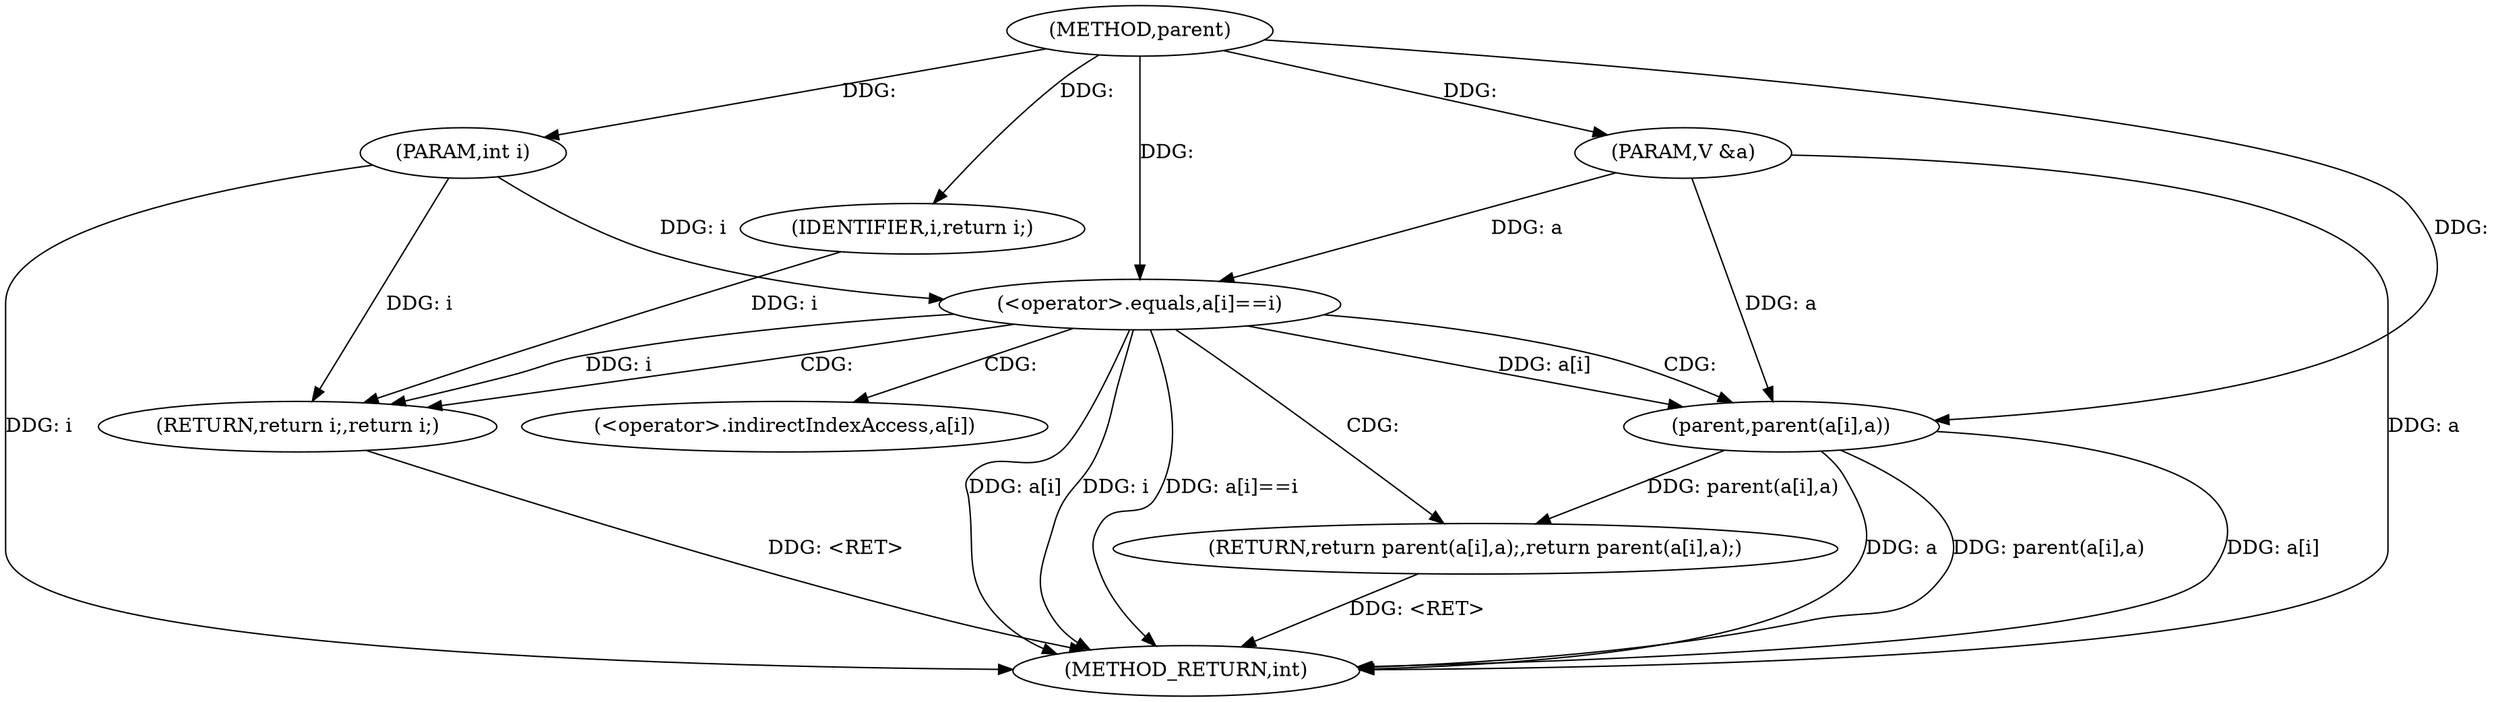 digraph "parent" {  
"1000152" [label = "(METHOD,parent)" ]
"1000170" [label = "(METHOD_RETURN,int)" ]
"1000153" [label = "(PARAM,int i)" ]
"1000154" [label = "(PARAM,V &a)" ]
"1000164" [label = "(RETURN,return parent(a[i],a);,return parent(a[i],a);)" ]
"1000157" [label = "(<operator>.equals,a[i]==i)" ]
"1000162" [label = "(RETURN,return i;,return i;)" ]
"1000165" [label = "(parent,parent(a[i],a))" ]
"1000163" [label = "(IDENTIFIER,i,return i;)" ]
"1000166" [label = "(<operator>.indirectIndexAccess,a[i])" ]
  "1000162" -> "1000170"  [ label = "DDG: <RET>"] 
  "1000153" -> "1000170"  [ label = "DDG: i"] 
  "1000154" -> "1000170"  [ label = "DDG: a"] 
  "1000157" -> "1000170"  [ label = "DDG: a[i]"] 
  "1000157" -> "1000170"  [ label = "DDG: i"] 
  "1000157" -> "1000170"  [ label = "DDG: a[i]==i"] 
  "1000165" -> "1000170"  [ label = "DDG: a[i]"] 
  "1000165" -> "1000170"  [ label = "DDG: a"] 
  "1000165" -> "1000170"  [ label = "DDG: parent(a[i],a)"] 
  "1000164" -> "1000170"  [ label = "DDG: <RET>"] 
  "1000152" -> "1000153"  [ label = "DDG: "] 
  "1000152" -> "1000154"  [ label = "DDG: "] 
  "1000165" -> "1000164"  [ label = "DDG: parent(a[i],a)"] 
  "1000163" -> "1000162"  [ label = "DDG: i"] 
  "1000157" -> "1000162"  [ label = "DDG: i"] 
  "1000153" -> "1000162"  [ label = "DDG: i"] 
  "1000154" -> "1000157"  [ label = "DDG: a"] 
  "1000153" -> "1000157"  [ label = "DDG: i"] 
  "1000152" -> "1000157"  [ label = "DDG: "] 
  "1000152" -> "1000163"  [ label = "DDG: "] 
  "1000157" -> "1000165"  [ label = "DDG: a[i]"] 
  "1000154" -> "1000165"  [ label = "DDG: a"] 
  "1000152" -> "1000165"  [ label = "DDG: "] 
  "1000157" -> "1000162"  [ label = "CDG: "] 
  "1000157" -> "1000164"  [ label = "CDG: "] 
  "1000157" -> "1000165"  [ label = "CDG: "] 
  "1000157" -> "1000166"  [ label = "CDG: "] 
}
